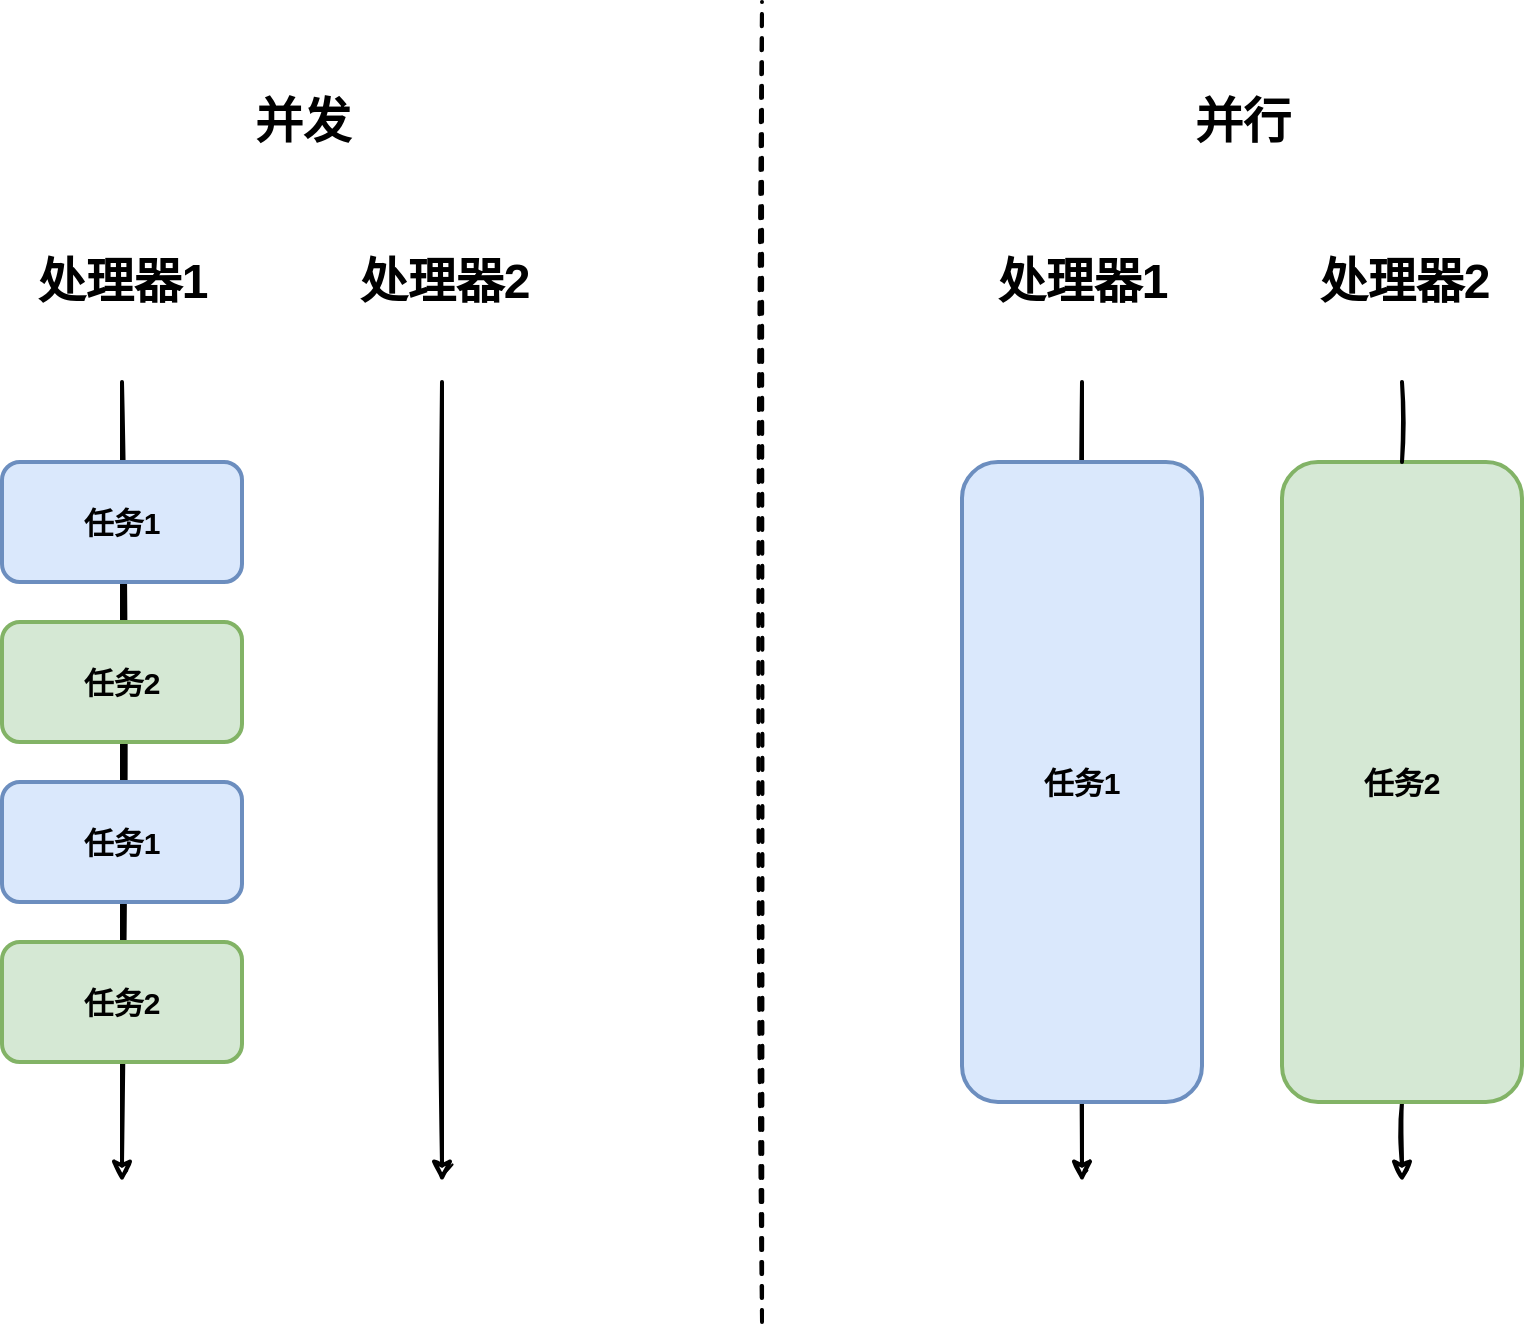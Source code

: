 <mxfile version="20.6.0" type="github">
  <diagram id="3Igkdzod0H90Zgw1er71" name="第 1 页">
    <mxGraphModel dx="2547" dy="1075" grid="1" gridSize="10" guides="1" tooltips="1" connect="1" arrows="1" fold="1" page="1" pageScale="1" pageWidth="827" pageHeight="1169" math="0" shadow="0">
      <root>
        <mxCell id="0" />
        <mxCell id="1" parent="0" />
        <mxCell id="178ps9DXgOEks0OwSUOY-23" value="" style="endArrow=classic;html=1;rounded=0;fontSize=15;strokeWidth=2;sketch=1;" edge="1" parent="1">
          <mxGeometry width="50" height="50" relative="1" as="geometry">
            <mxPoint x="160" y="390" as="sourcePoint" />
            <mxPoint x="160" y="790" as="targetPoint" />
          </mxGeometry>
        </mxCell>
        <mxCell id="178ps9DXgOEks0OwSUOY-21" value="" style="endArrow=classic;html=1;rounded=0;fontSize=15;strokeWidth=2;sketch=1;" edge="1" parent="1">
          <mxGeometry width="50" height="50" relative="1" as="geometry">
            <mxPoint x="-320" y="390" as="sourcePoint" />
            <mxPoint x="-320" y="790" as="targetPoint" />
          </mxGeometry>
        </mxCell>
        <mxCell id="178ps9DXgOEks0OwSUOY-9" value="任务1" style="rounded=1;whiteSpace=wrap;html=1;strokeWidth=2;fillWeight=4;hachureGap=8;hachureAngle=45;fillColor=#dae8fc;sketch=0;fontStyle=1;fontSize=15;strokeColor=#6c8ebf;" vertex="1" parent="1">
          <mxGeometry x="-380" y="430" width="120" height="60" as="geometry" />
        </mxCell>
        <mxCell id="178ps9DXgOEks0OwSUOY-15" value="任务2" style="rounded=1;whiteSpace=wrap;html=1;strokeWidth=2;fillWeight=4;hachureGap=8;hachureAngle=45;fillColor=#d5e8d4;sketch=0;strokeColor=#82b366;fontStyle=1;fontSize=15;" vertex="1" parent="1">
          <mxGeometry x="-380" y="510" width="120" height="60" as="geometry" />
        </mxCell>
        <mxCell id="178ps9DXgOEks0OwSUOY-16" value="任务1" style="rounded=1;whiteSpace=wrap;html=1;strokeWidth=2;fillWeight=4;hachureGap=8;hachureAngle=45;fillColor=#dae8fc;sketch=0;fontStyle=1;fontSize=15;strokeColor=#6c8ebf;" vertex="1" parent="1">
          <mxGeometry x="-380" y="590" width="120" height="60" as="geometry" />
        </mxCell>
        <mxCell id="178ps9DXgOEks0OwSUOY-18" value="任务2" style="rounded=1;whiteSpace=wrap;html=1;strokeWidth=2;fillWeight=4;hachureGap=8;hachureAngle=45;fillColor=#d5e8d4;sketch=0;strokeColor=#82b366;fontStyle=1;fontSize=15;" vertex="1" parent="1">
          <mxGeometry x="-380" y="670" width="120" height="60" as="geometry" />
        </mxCell>
        <mxCell id="178ps9DXgOEks0OwSUOY-19" value="任务1" style="rounded=1;whiteSpace=wrap;html=1;strokeWidth=2;fillWeight=4;hachureGap=8;hachureAngle=45;fillColor=#dae8fc;sketch=0;fontStyle=1;fontSize=15;strokeColor=#6c8ebf;" vertex="1" parent="1">
          <mxGeometry x="100" y="430" width="120" height="320" as="geometry" />
        </mxCell>
        <mxCell id="178ps9DXgOEks0OwSUOY-22" value="" style="endArrow=classic;html=1;rounded=0;fontSize=15;strokeWidth=2;sketch=1;" edge="1" parent="1">
          <mxGeometry width="50" height="50" relative="1" as="geometry">
            <mxPoint x="-160" y="390" as="sourcePoint" />
            <mxPoint x="-160" y="790" as="targetPoint" />
          </mxGeometry>
        </mxCell>
        <mxCell id="178ps9DXgOEks0OwSUOY-24" value="" style="endArrow=classic;html=1;rounded=0;fontSize=15;strokeWidth=2;sketch=1;startArrow=none;" edge="1" parent="1" source="178ps9DXgOEks0OwSUOY-20">
          <mxGeometry width="50" height="50" relative="1" as="geometry">
            <mxPoint x="320" y="390" as="sourcePoint" />
            <mxPoint x="320" y="790" as="targetPoint" />
          </mxGeometry>
        </mxCell>
        <mxCell id="178ps9DXgOEks0OwSUOY-20" value="任务2" style="rounded=1;whiteSpace=wrap;html=1;strokeWidth=2;fillWeight=4;hachureGap=8;hachureAngle=45;fillColor=#d5e8d4;sketch=0;strokeColor=#82b366;fontStyle=1;fontSize=15;" vertex="1" parent="1">
          <mxGeometry x="260" y="430" width="120" height="320" as="geometry" />
        </mxCell>
        <mxCell id="178ps9DXgOEks0OwSUOY-25" value="" style="endArrow=none;html=1;rounded=0;fontSize=15;strokeWidth=2;sketch=1;" edge="1" parent="1" target="178ps9DXgOEks0OwSUOY-20">
          <mxGeometry width="50" height="50" relative="1" as="geometry">
            <mxPoint x="320" y="390" as="sourcePoint" />
            <mxPoint x="320" y="790" as="targetPoint" />
          </mxGeometry>
        </mxCell>
        <mxCell id="178ps9DXgOEks0OwSUOY-26" value="" style="endArrow=none;dashed=1;html=1;rounded=0;sketch=1;strokeWidth=2;fontSize=15;" edge="1" parent="1">
          <mxGeometry width="50" height="50" relative="1" as="geometry">
            <mxPoint y="860" as="sourcePoint" />
            <mxPoint y="200" as="targetPoint" />
          </mxGeometry>
        </mxCell>
        <mxCell id="178ps9DXgOEks0OwSUOY-27" value="处理器1" style="text;strokeColor=none;fillColor=none;html=1;fontSize=24;fontStyle=1;verticalAlign=middle;align=center;sketch=0;" vertex="1" parent="1">
          <mxGeometry x="-370" y="320" width="100" height="40" as="geometry" />
        </mxCell>
        <mxCell id="178ps9DXgOEks0OwSUOY-28" value="处理器2" style="text;strokeColor=none;fillColor=none;html=1;fontSize=24;fontStyle=1;verticalAlign=middle;align=center;sketch=0;" vertex="1" parent="1">
          <mxGeometry x="-209" y="320" width="100" height="40" as="geometry" />
        </mxCell>
        <mxCell id="178ps9DXgOEks0OwSUOY-29" value="处理器1" style="text;strokeColor=none;fillColor=none;html=1;fontSize=24;fontStyle=1;verticalAlign=middle;align=center;sketch=0;" vertex="1" parent="1">
          <mxGeometry x="110" y="320" width="100" height="40" as="geometry" />
        </mxCell>
        <mxCell id="178ps9DXgOEks0OwSUOY-30" value="处理器2" style="text;strokeColor=none;fillColor=none;html=1;fontSize=24;fontStyle=1;verticalAlign=middle;align=center;sketch=0;" vertex="1" parent="1">
          <mxGeometry x="271" y="320" width="100" height="40" as="geometry" />
        </mxCell>
        <mxCell id="178ps9DXgOEks0OwSUOY-31" value="并发" style="text;strokeColor=none;fillColor=none;html=1;fontSize=24;fontStyle=1;verticalAlign=middle;align=center;sketch=0;" vertex="1" parent="1">
          <mxGeometry x="-280" y="240" width="100" height="40" as="geometry" />
        </mxCell>
        <mxCell id="178ps9DXgOEks0OwSUOY-32" value="并行" style="text;strokeColor=none;fillColor=none;html=1;fontSize=24;fontStyle=1;verticalAlign=middle;align=center;sketch=0;" vertex="1" parent="1">
          <mxGeometry x="190" y="240" width="100" height="40" as="geometry" />
        </mxCell>
      </root>
    </mxGraphModel>
  </diagram>
</mxfile>
